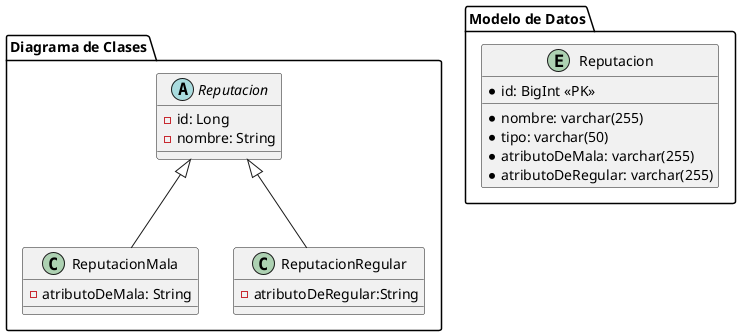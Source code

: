 @startuml

package "Diagrama de Clases" {
    abstract class Reputacion {
        -id: Long
        -nombre: String
    }

    class ReputacionMala {
    -atributoDeMala: String
    }

    class ReputacionRegular {
    -atributoDeRegular:String
    }

    Reputacion <|-- ReputacionMala
    Reputacion <|-- ReputacionRegular
}

package "Modelo de Datos" as modelo {
    entity "Reputacion" as reputacion {
        *id: BigInt <<PK>>
        *nombre: varchar(255)
        *tipo: varchar(50)
        *atributoDeMala: varchar(255)
        *atributoDeRegular: varchar(255)
    }


}
@enduml

